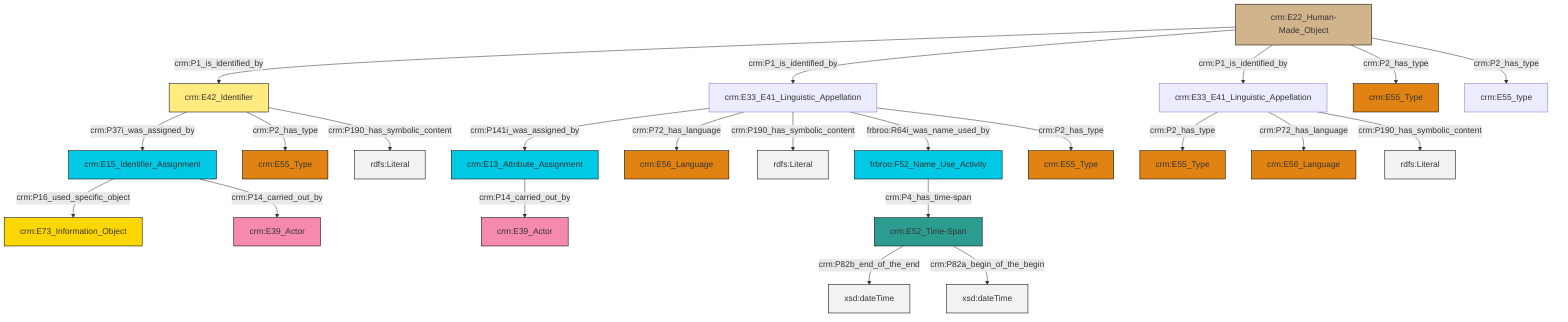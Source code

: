 graph TD
classDef Literal fill:#f2f2f2,stroke:#000000;
classDef CRM_Entity fill:#FFFFFF,stroke:#000000;
classDef Temporal_Entity fill:#00C9E6, stroke:#000000;
classDef Type fill:#E18312, stroke:#000000;
classDef Time-Span fill:#2C9C91, stroke:#000000;
classDef Appellation fill:#FFEB7F, stroke:#000000;
classDef Place fill:#008836, stroke:#000000;
classDef Persistent_Item fill:#B266B2, stroke:#000000;
classDef Conceptual_Object fill:#FFD700, stroke:#000000;
classDef Physical_Thing fill:#D2B48C, stroke:#000000;
classDef Actor fill:#f58aad, stroke:#000000;
classDef PC_Classes fill:#4ce600, stroke:#000000;
classDef Multi fill:#cccccc,stroke:#000000;

4["crm:E42_Identifier"]:::Appellation -->|crm:P37i_was_assigned_by| 5["crm:E15_Identifier_Assignment"]:::Temporal_Entity
6["crm:E33_E41_Linguistic_Appellation"]:::Default -->|crm:P2_has_type| 7["crm:E55_Type"]:::Type
0["crm:E22_Human-Made_Object"]:::Physical_Thing -->|crm:P1_is_identified_by| 4["crm:E42_Identifier"]:::Appellation
6["crm:E33_E41_Linguistic_Appellation"]:::Default -->|crm:P72_has_language| 11["crm:E56_Language"]:::Type
4["crm:E42_Identifier"]:::Appellation -->|crm:P2_has_type| 14["crm:E55_Type"]:::Type
15["crm:E33_E41_Linguistic_Appellation"]:::Default -->|crm:P141i_was_assigned_by| 2["crm:E13_Attribute_Assignment"]:::Temporal_Entity
15["crm:E33_E41_Linguistic_Appellation"]:::Default -->|crm:P72_has_language| 17["crm:E56_Language"]:::Type
15["crm:E33_E41_Linguistic_Appellation"]:::Default -->|crm:P190_has_symbolic_content| 23[rdfs:Literal]:::Literal
6["crm:E33_E41_Linguistic_Appellation"]:::Default -->|crm:P190_has_symbolic_content| 25[rdfs:Literal]:::Literal
4["crm:E42_Identifier"]:::Appellation -->|crm:P190_has_symbolic_content| 26[rdfs:Literal]:::Literal
27["crm:E52_Time-Span"]:::Time-Span -->|crm:P82b_end_of_the_end| 28[xsd:dateTime]:::Literal
15["crm:E33_E41_Linguistic_Appellation"]:::Default -->|frbroo:R64i_was_name_used_by| 31["frbroo:F52_Name_Use_Activity"]:::Temporal_Entity
2["crm:E13_Attribute_Assignment"]:::Temporal_Entity -->|crm:P14_carried_out_by| 29["crm:E39_Actor"]:::Actor
0["crm:E22_Human-Made_Object"]:::Physical_Thing -->|crm:P1_is_identified_by| 15["crm:E33_E41_Linguistic_Appellation"]:::Default
0["crm:E22_Human-Made_Object"]:::Physical_Thing -->|crm:P1_is_identified_by| 6["crm:E33_E41_Linguistic_Appellation"]:::Default
5["crm:E15_Identifier_Assignment"]:::Temporal_Entity -->|crm:P16_used_specific_object| 34["crm:E73_Information_Object"]:::Conceptual_Object
15["crm:E33_E41_Linguistic_Appellation"]:::Default -->|crm:P2_has_type| 12["crm:E55_Type"]:::Type
0["crm:E22_Human-Made_Object"]:::Physical_Thing -->|crm:P2_has_type| 9["crm:E55_Type"]:::Type
31["frbroo:F52_Name_Use_Activity"]:::Temporal_Entity -->|crm:P4_has_time-span| 27["crm:E52_Time-Span"]:::Time-Span
0["crm:E22_Human-Made_Object"]:::Physical_Thing -->|crm:P2_has_type| 20["crm:E55_type"]:::Default
27["crm:E52_Time-Span"]:::Time-Span -->|crm:P82a_begin_of_the_begin| 40[xsd:dateTime]:::Literal
5["crm:E15_Identifier_Assignment"]:::Temporal_Entity -->|crm:P14_carried_out_by| 38["crm:E39_Actor"]:::Actor